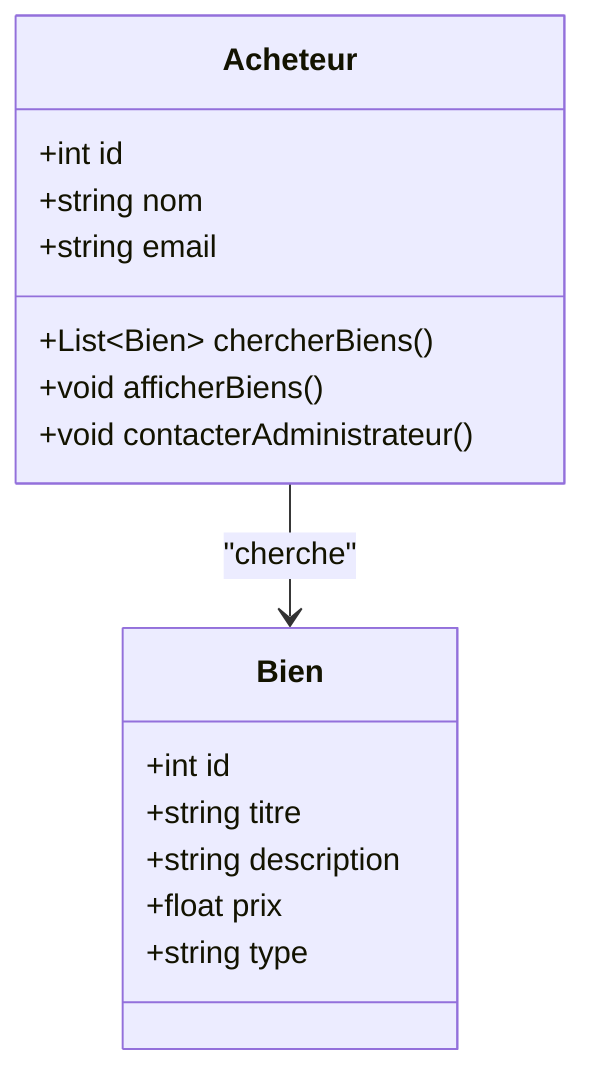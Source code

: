 classDiagram
 class Acheteur {
        +int id
        +string nom
        +string email
        +List~Bien~ chercherBiens()
        +void afficherBiens()
        +void contacterAdministrateur()
    }

      class Bien {
        +int id
        +string titre
        +string description
        +float prix
        +string type
    }
        Acheteur --> Bien : "cherche"